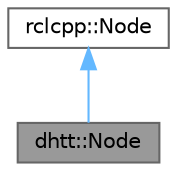 digraph "dhtt::Node"
{
 // LATEX_PDF_SIZE
  bgcolor="transparent";
  edge [fontname=Helvetica,fontsize=10,labelfontname=Helvetica,labelfontsize=10];
  node [fontname=Helvetica,fontsize=10,shape=box,height=0.2,width=0.4];
  Node1 [label="dhtt::Node",height=0.2,width=0.4,color="gray40", fillcolor="grey60", style="filled", fontcolor="black",tooltip="dHTT Node class for all nodes on the tree"];
  Node2 -> Node1 [dir="back",color="steelblue1",style="solid"];
  Node2 [label="rclcpp::Node",height=0.2,width=0.4,color="gray40", fillcolor="white", style="filled",tooltip=" "];
}

